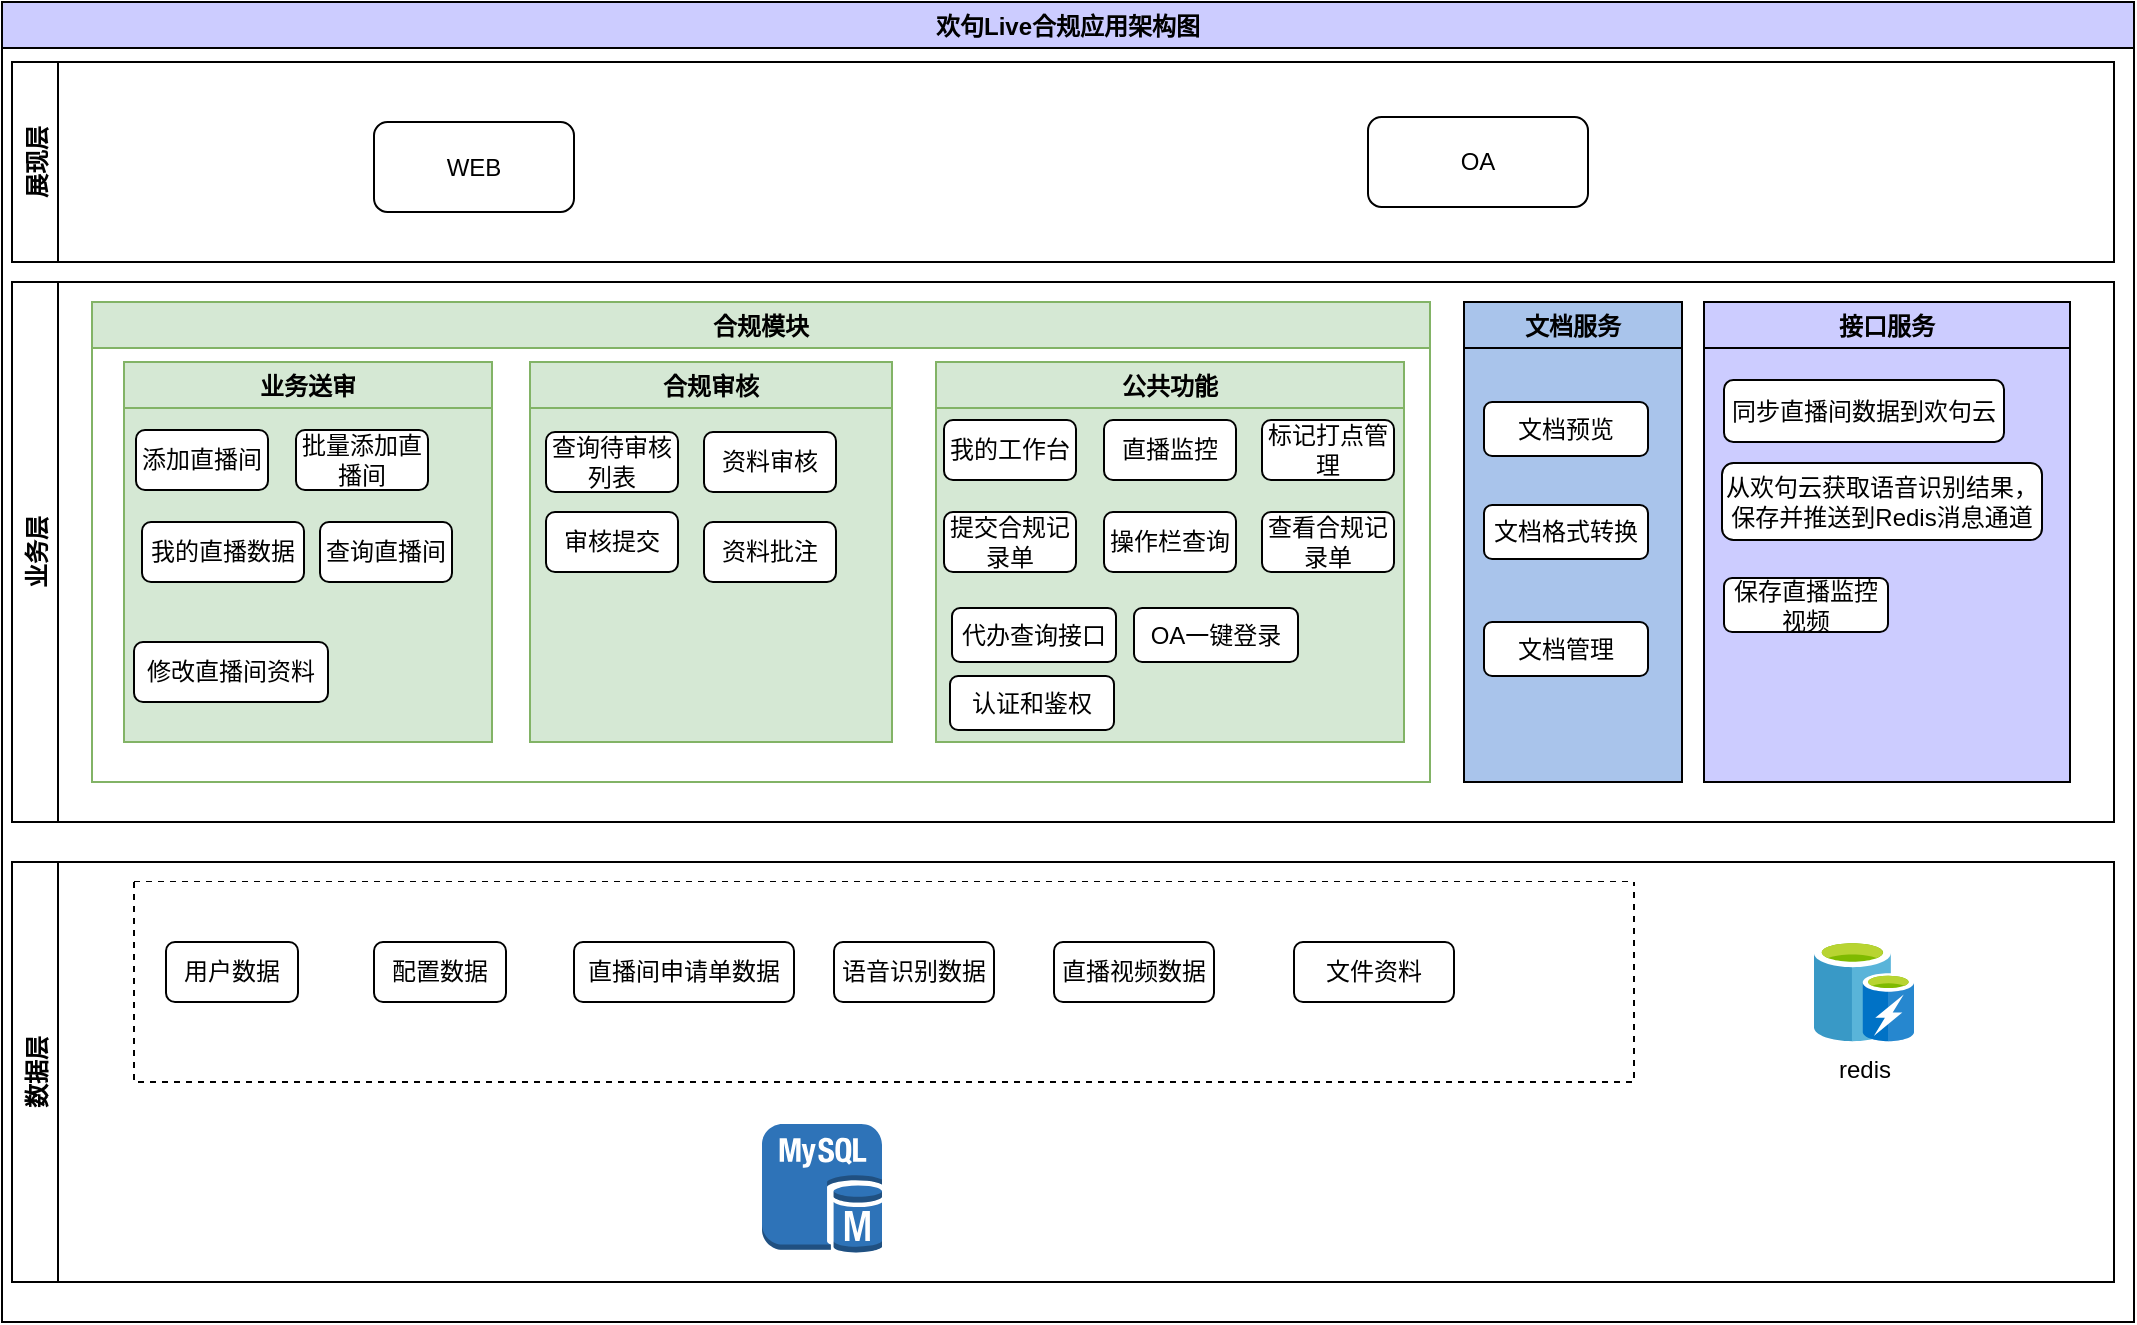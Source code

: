 <mxfile version="16.3.0" type="github">
  <diagram id="RGCNb0BmkwuMMQMb4ELD" name="Page-1">
    <mxGraphModel dx="1422" dy="747" grid="1" gridSize="10" guides="1" tooltips="1" connect="1" arrows="1" fold="1" page="1" pageScale="1" pageWidth="827" pageHeight="1169" math="0" shadow="0">
      <root>
        <mxCell id="0" />
        <mxCell id="1" parent="0" />
        <mxCell id="x4gcO5bAAS3uo_amFbTj-112" value="欢句Live合规应用架构图" style="swimlane;fillColor=#CCCCFF;" vertex="1" parent="1">
          <mxGeometry x="34" y="60" width="1066" height="660" as="geometry" />
        </mxCell>
        <mxCell id="x4gcO5bAAS3uo_amFbTj-3" value="展现层" style="swimlane;horizontal=0;" vertex="1" parent="1">
          <mxGeometry x="39" y="90" width="1051" height="100" as="geometry" />
        </mxCell>
        <mxCell id="x4gcO5bAAS3uo_amFbTj-4" value="WEB" style="rounded=1;whiteSpace=wrap;html=1;" vertex="1" parent="x4gcO5bAAS3uo_amFbTj-3">
          <mxGeometry x="181" y="30" width="100" height="45" as="geometry" />
        </mxCell>
        <mxCell id="x4gcO5bAAS3uo_amFbTj-5" value="OA" style="rounded=1;whiteSpace=wrap;html=1;" vertex="1" parent="x4gcO5bAAS3uo_amFbTj-3">
          <mxGeometry x="678" y="27.5" width="110" height="45" as="geometry" />
        </mxCell>
        <mxCell id="x4gcO5bAAS3uo_amFbTj-6" value="业务层" style="swimlane;horizontal=0;" vertex="1" parent="1">
          <mxGeometry x="39" y="200" width="1051" height="270" as="geometry" />
        </mxCell>
        <mxCell id="x4gcO5bAAS3uo_amFbTj-9" value="合规模块" style="swimlane;fillColor=#d5e8d4;strokeColor=#82b366;" vertex="1" parent="x4gcO5bAAS3uo_amFbTj-6">
          <mxGeometry x="40" y="10" width="669" height="240" as="geometry" />
        </mxCell>
        <mxCell id="x4gcO5bAAS3uo_amFbTj-61" value="业务送审" style="swimlane;fillColor=#d5e8d4;strokeColor=#82b366;swimlaneFillColor=#D5E8D4;" vertex="1" parent="x4gcO5bAAS3uo_amFbTj-9">
          <mxGeometry x="16" y="30" width="184" height="190" as="geometry" />
        </mxCell>
        <mxCell id="x4gcO5bAAS3uo_amFbTj-62" value="添加直播间" style="rounded=1;whiteSpace=wrap;html=1;" vertex="1" parent="x4gcO5bAAS3uo_amFbTj-61">
          <mxGeometry x="6" y="34" width="66" height="30" as="geometry" />
        </mxCell>
        <mxCell id="x4gcO5bAAS3uo_amFbTj-63" value="批量添加直播间" style="rounded=1;whiteSpace=wrap;html=1;" vertex="1" parent="x4gcO5bAAS3uo_amFbTj-61">
          <mxGeometry x="86" y="34" width="66" height="30" as="geometry" />
        </mxCell>
        <mxCell id="x4gcO5bAAS3uo_amFbTj-64" value="查询直播间" style="rounded=1;whiteSpace=wrap;html=1;" vertex="1" parent="x4gcO5bAAS3uo_amFbTj-61">
          <mxGeometry x="98" y="80" width="66" height="30" as="geometry" />
        </mxCell>
        <mxCell id="x4gcO5bAAS3uo_amFbTj-65" value="我的直播数据" style="rounded=1;whiteSpace=wrap;html=1;" vertex="1" parent="x4gcO5bAAS3uo_amFbTj-61">
          <mxGeometry x="9" y="80" width="81" height="30" as="geometry" />
        </mxCell>
        <mxCell id="x4gcO5bAAS3uo_amFbTj-66" value="修改直播间资料" style="rounded=1;whiteSpace=wrap;html=1;" vertex="1" parent="x4gcO5bAAS3uo_amFbTj-61">
          <mxGeometry x="5" y="140" width="97" height="30" as="geometry" />
        </mxCell>
        <mxCell id="x4gcO5bAAS3uo_amFbTj-67" value="合规审核" style="swimlane;fillColor=#d5e8d4;strokeColor=#82b366;swimlaneFillColor=#D5E8D4;" vertex="1" parent="x4gcO5bAAS3uo_amFbTj-9">
          <mxGeometry x="219" y="30" width="181" height="190" as="geometry" />
        </mxCell>
        <mxCell id="x4gcO5bAAS3uo_amFbTj-68" value="查询待审核列表" style="rounded=1;whiteSpace=wrap;html=1;" vertex="1" parent="x4gcO5bAAS3uo_amFbTj-67">
          <mxGeometry x="8" y="35" width="66" height="30" as="geometry" />
        </mxCell>
        <mxCell id="x4gcO5bAAS3uo_amFbTj-69" value="资料审核" style="rounded=1;whiteSpace=wrap;html=1;" vertex="1" parent="x4gcO5bAAS3uo_amFbTj-67">
          <mxGeometry x="87" y="35" width="66" height="30" as="geometry" />
        </mxCell>
        <mxCell id="x4gcO5bAAS3uo_amFbTj-70" value="资料批注" style="rounded=1;whiteSpace=wrap;html=1;" vertex="1" parent="x4gcO5bAAS3uo_amFbTj-67">
          <mxGeometry x="87" y="80" width="66" height="30" as="geometry" />
        </mxCell>
        <mxCell id="x4gcO5bAAS3uo_amFbTj-71" value="审核提交" style="rounded=1;whiteSpace=wrap;html=1;" vertex="1" parent="x4gcO5bAAS3uo_amFbTj-67">
          <mxGeometry x="8" y="75" width="66" height="30" as="geometry" />
        </mxCell>
        <mxCell id="x4gcO5bAAS3uo_amFbTj-72" value="公共功能" style="swimlane;fillColor=#d5e8d4;strokeColor=#82b366;swimlaneFillColor=#D5E8D4;" vertex="1" parent="x4gcO5bAAS3uo_amFbTj-9">
          <mxGeometry x="422" y="30" width="234" height="190" as="geometry" />
        </mxCell>
        <mxCell id="x4gcO5bAAS3uo_amFbTj-73" value="我的工作台" style="rounded=1;whiteSpace=wrap;html=1;" vertex="1" parent="x4gcO5bAAS3uo_amFbTj-72">
          <mxGeometry x="4" y="29" width="66" height="30" as="geometry" />
        </mxCell>
        <mxCell id="x4gcO5bAAS3uo_amFbTj-74" value="直播监控" style="rounded=1;whiteSpace=wrap;html=1;" vertex="1" parent="x4gcO5bAAS3uo_amFbTj-72">
          <mxGeometry x="84" y="29" width="66" height="30" as="geometry" />
        </mxCell>
        <mxCell id="x4gcO5bAAS3uo_amFbTj-75" value="标记打点管理" style="rounded=1;whiteSpace=wrap;html=1;" vertex="1" parent="x4gcO5bAAS3uo_amFbTj-72">
          <mxGeometry x="163" y="29" width="66" height="30" as="geometry" />
        </mxCell>
        <mxCell id="x4gcO5bAAS3uo_amFbTj-76" value="提交合规记录单" style="rounded=1;whiteSpace=wrap;html=1;" vertex="1" parent="x4gcO5bAAS3uo_amFbTj-72">
          <mxGeometry x="4" y="75" width="66" height="30" as="geometry" />
        </mxCell>
        <mxCell id="x4gcO5bAAS3uo_amFbTj-77" value="操作栏查询" style="rounded=1;whiteSpace=wrap;html=1;" vertex="1" parent="x4gcO5bAAS3uo_amFbTj-72">
          <mxGeometry x="84" y="75" width="66" height="30" as="geometry" />
        </mxCell>
        <mxCell id="x4gcO5bAAS3uo_amFbTj-78" value="查看合规记录单" style="rounded=1;whiteSpace=wrap;html=1;" vertex="1" parent="x4gcO5bAAS3uo_amFbTj-72">
          <mxGeometry x="163" y="75" width="66" height="30" as="geometry" />
        </mxCell>
        <mxCell id="x4gcO5bAAS3uo_amFbTj-79" value="代办查询接口" style="rounded=1;whiteSpace=wrap;html=1;" vertex="1" parent="x4gcO5bAAS3uo_amFbTj-72">
          <mxGeometry x="8" y="123" width="82" height="27" as="geometry" />
        </mxCell>
        <mxCell id="x4gcO5bAAS3uo_amFbTj-107" value="OA一键登录" style="rounded=1;whiteSpace=wrap;html=1;" vertex="1" parent="x4gcO5bAAS3uo_amFbTj-72">
          <mxGeometry x="99" y="123" width="82" height="27" as="geometry" />
        </mxCell>
        <mxCell id="x4gcO5bAAS3uo_amFbTj-106" value="认证和鉴权" style="rounded=1;whiteSpace=wrap;html=1;" vertex="1" parent="x4gcO5bAAS3uo_amFbTj-72">
          <mxGeometry x="7" y="157" width="82" height="27" as="geometry" />
        </mxCell>
        <mxCell id="x4gcO5bAAS3uo_amFbTj-80" value="文档服务" style="swimlane;fillColor=#A9C4EB;swimlaneFillColor=#A9C4EB;" vertex="1" parent="x4gcO5bAAS3uo_amFbTj-6">
          <mxGeometry x="726" y="10" width="109" height="240" as="geometry" />
        </mxCell>
        <mxCell id="x4gcO5bAAS3uo_amFbTj-81" value="文档预览" style="rounded=1;whiteSpace=wrap;html=1;" vertex="1" parent="x4gcO5bAAS3uo_amFbTj-80">
          <mxGeometry x="10" y="50" width="82" height="27" as="geometry" />
        </mxCell>
        <mxCell id="x4gcO5bAAS3uo_amFbTj-82" value="文档格式转换" style="rounded=1;whiteSpace=wrap;html=1;" vertex="1" parent="x4gcO5bAAS3uo_amFbTj-80">
          <mxGeometry x="10" y="101.5" width="82" height="27" as="geometry" />
        </mxCell>
        <mxCell id="x4gcO5bAAS3uo_amFbTj-83" value="文档管理" style="rounded=1;whiteSpace=wrap;html=1;" vertex="1" parent="x4gcO5bAAS3uo_amFbTj-80">
          <mxGeometry x="10" y="160" width="82" height="27" as="geometry" />
        </mxCell>
        <mxCell id="x4gcO5bAAS3uo_amFbTj-84" value="接口服务" style="swimlane;fillColor=#CCCCFF;swimlaneFillColor=#CCCCFF;" vertex="1" parent="x4gcO5bAAS3uo_amFbTj-6">
          <mxGeometry x="846" y="10" width="183" height="240" as="geometry" />
        </mxCell>
        <mxCell id="x4gcO5bAAS3uo_amFbTj-85" value="同步直播间数据到欢句云" style="rounded=1;whiteSpace=wrap;html=1;" vertex="1" parent="x4gcO5bAAS3uo_amFbTj-84">
          <mxGeometry x="10" y="39" width="140" height="31" as="geometry" />
        </mxCell>
        <mxCell id="x4gcO5bAAS3uo_amFbTj-86" value="从欢句云获取语音识别结果，保存并推送到Redis消息通道" style="rounded=1;whiteSpace=wrap;html=1;" vertex="1" parent="x4gcO5bAAS3uo_amFbTj-84">
          <mxGeometry x="9" y="80.5" width="160" height="38.5" as="geometry" />
        </mxCell>
        <mxCell id="x4gcO5bAAS3uo_amFbTj-87" value="保存直播监控视频" style="rounded=1;whiteSpace=wrap;html=1;" vertex="1" parent="x4gcO5bAAS3uo_amFbTj-84">
          <mxGeometry x="10" y="138" width="82" height="27" as="geometry" />
        </mxCell>
        <mxCell id="x4gcO5bAAS3uo_amFbTj-90" value="数据层" style="swimlane;horizontal=0;" vertex="1" parent="1">
          <mxGeometry x="39" y="490" width="1051" height="210" as="geometry" />
        </mxCell>
        <mxCell id="x4gcO5bAAS3uo_amFbTj-101" value="redis&lt;br&gt;" style="sketch=0;aspect=fixed;html=1;points=[];align=center;image;fontSize=12;image=img/lib/mscae/Cache_including_Redis.svg;" vertex="1" parent="x4gcO5bAAS3uo_amFbTj-90">
          <mxGeometry x="901" y="40" width="50" height="50" as="geometry" />
        </mxCell>
        <mxCell id="x4gcO5bAAS3uo_amFbTj-104" value="" style="outlineConnect=0;dashed=0;verticalLabelPosition=bottom;verticalAlign=top;align=center;html=1;shape=mxgraph.aws3.mysql_db_instance;fillColor=#2E73B8;gradientColor=none;" vertex="1" parent="x4gcO5bAAS3uo_amFbTj-90">
          <mxGeometry x="375" y="131" width="60" height="64.5" as="geometry" />
        </mxCell>
        <mxCell id="x4gcO5bAAS3uo_amFbTj-92" value="" style="swimlane;startSize=0;dashed=1;swimlaneFillColor=#FFFFFF;" vertex="1" parent="1">
          <mxGeometry x="100" y="500" width="750" height="100" as="geometry" />
        </mxCell>
        <mxCell id="x4gcO5bAAS3uo_amFbTj-93" value="用户数据" style="rounded=1;whiteSpace=wrap;html=1;" vertex="1" parent="1">
          <mxGeometry x="116" y="530" width="66" height="30" as="geometry" />
        </mxCell>
        <mxCell id="x4gcO5bAAS3uo_amFbTj-94" value="配置数据" style="rounded=1;whiteSpace=wrap;html=1;" vertex="1" parent="1">
          <mxGeometry x="220" y="530" width="66" height="30" as="geometry" />
        </mxCell>
        <mxCell id="x4gcO5bAAS3uo_amFbTj-95" value="直播间申请单数据" style="rounded=1;whiteSpace=wrap;html=1;" vertex="1" parent="1">
          <mxGeometry x="320" y="530" width="110" height="30" as="geometry" />
        </mxCell>
        <mxCell id="x4gcO5bAAS3uo_amFbTj-96" value="语音识别数据" style="rounded=1;whiteSpace=wrap;html=1;" vertex="1" parent="1">
          <mxGeometry x="450" y="530" width="80" height="30" as="geometry" />
        </mxCell>
        <mxCell id="x4gcO5bAAS3uo_amFbTj-97" value="直播视频数据" style="rounded=1;whiteSpace=wrap;html=1;" vertex="1" parent="1">
          <mxGeometry x="560" y="530" width="80" height="30" as="geometry" />
        </mxCell>
        <mxCell id="x4gcO5bAAS3uo_amFbTj-98" value="文件资料" style="rounded=1;whiteSpace=wrap;html=1;" vertex="1" parent="1">
          <mxGeometry x="680" y="530" width="80" height="30" as="geometry" />
        </mxCell>
      </root>
    </mxGraphModel>
  </diagram>
</mxfile>
